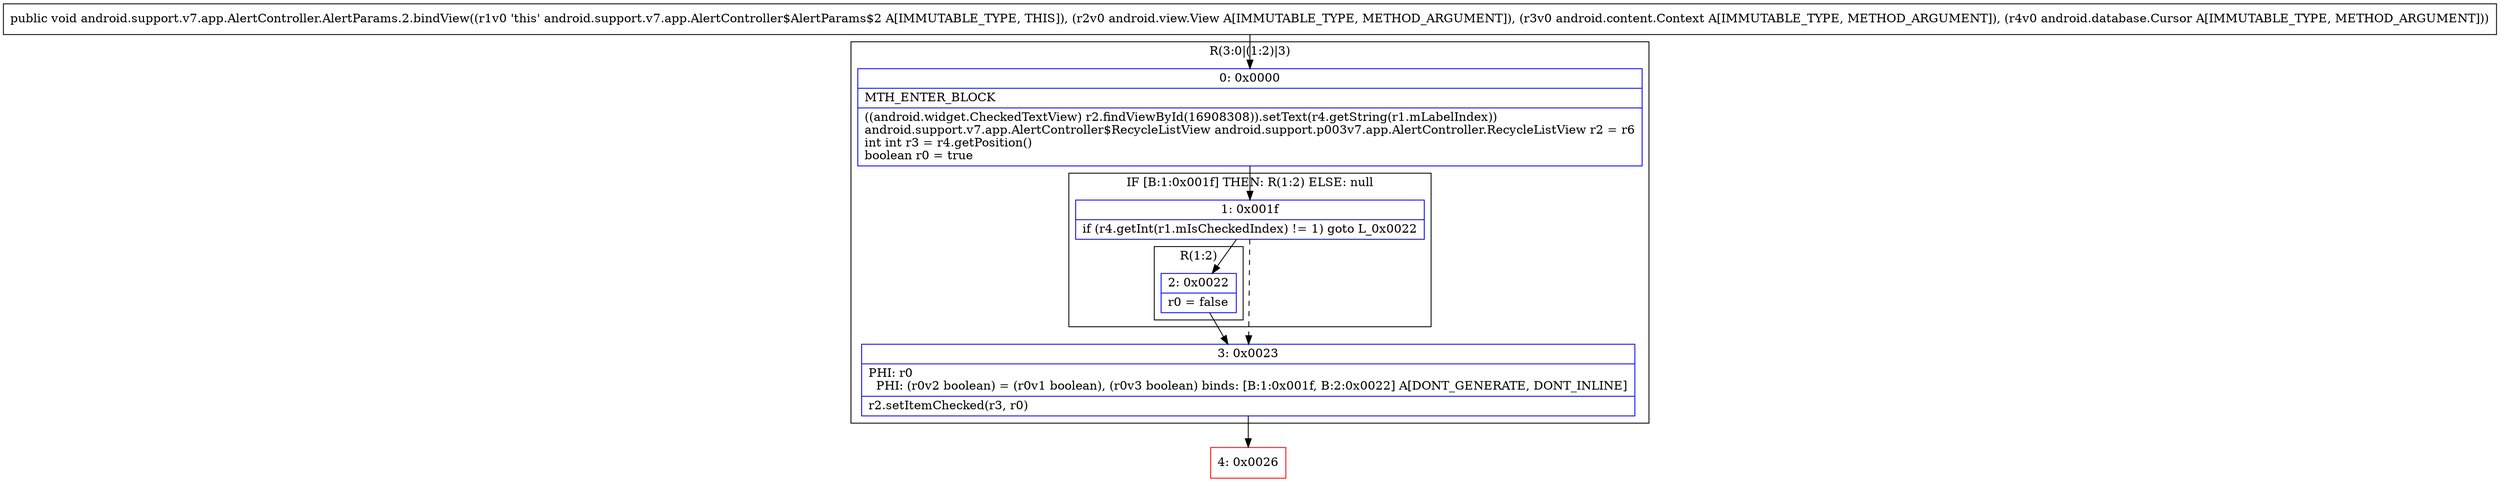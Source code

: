 digraph "CFG forandroid.support.v7.app.AlertController.AlertParams.2.bindView(Landroid\/view\/View;Landroid\/content\/Context;Landroid\/database\/Cursor;)V" {
subgraph cluster_Region_1313971504 {
label = "R(3:0|(1:2)|3)";
node [shape=record,color=blue];
Node_0 [shape=record,label="{0\:\ 0x0000|MTH_ENTER_BLOCK\l|((android.widget.CheckedTextView) r2.findViewById(16908308)).setText(r4.getString(r1.mLabelIndex))\landroid.support.v7.app.AlertController$RecycleListView android.support.p003v7.app.AlertController.RecycleListView r2 = r6\lint int r3 = r4.getPosition()\lboolean r0 = true\l}"];
subgraph cluster_IfRegion_548195333 {
label = "IF [B:1:0x001f] THEN: R(1:2) ELSE: null";
node [shape=record,color=blue];
Node_1 [shape=record,label="{1\:\ 0x001f|if (r4.getInt(r1.mIsCheckedIndex) != 1) goto L_0x0022\l}"];
subgraph cluster_Region_874746330 {
label = "R(1:2)";
node [shape=record,color=blue];
Node_2 [shape=record,label="{2\:\ 0x0022|r0 = false\l}"];
}
}
Node_3 [shape=record,label="{3\:\ 0x0023|PHI: r0 \l  PHI: (r0v2 boolean) = (r0v1 boolean), (r0v3 boolean) binds: [B:1:0x001f, B:2:0x0022] A[DONT_GENERATE, DONT_INLINE]\l|r2.setItemChecked(r3, r0)\l}"];
}
Node_4 [shape=record,color=red,label="{4\:\ 0x0026}"];
MethodNode[shape=record,label="{public void android.support.v7.app.AlertController.AlertParams.2.bindView((r1v0 'this' android.support.v7.app.AlertController$AlertParams$2 A[IMMUTABLE_TYPE, THIS]), (r2v0 android.view.View A[IMMUTABLE_TYPE, METHOD_ARGUMENT]), (r3v0 android.content.Context A[IMMUTABLE_TYPE, METHOD_ARGUMENT]), (r4v0 android.database.Cursor A[IMMUTABLE_TYPE, METHOD_ARGUMENT])) }"];
MethodNode -> Node_0;
Node_0 -> Node_1;
Node_1 -> Node_2;
Node_1 -> Node_3[style=dashed];
Node_2 -> Node_3;
Node_3 -> Node_4;
}

